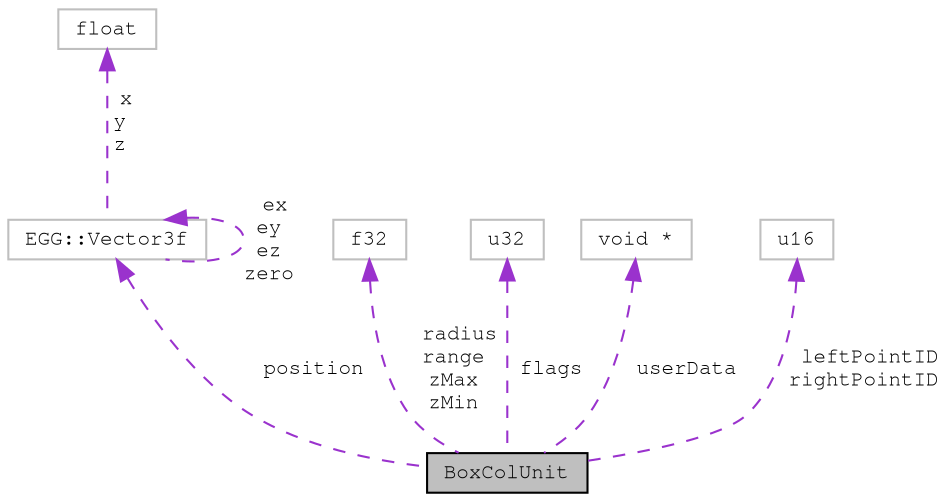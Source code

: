 digraph "BoxColUnit"
{
 // LATEX_PDF_SIZE
  edge [fontname="FreeMono",fontsize="10",labelfontname="FreeMono",labelfontsize="10"];
  node [fontname="FreeMono",fontsize="10",shape=record];
  Node1 [label="BoxColUnit",height=0.2,width=0.4,color="black", fillcolor="grey75", style="filled", fontcolor="black",tooltip=" "];
  Node2 -> Node1 [dir="back",color="darkorchid3",fontsize="10",style="dashed",label=" position" ,fontname="FreeMono"];
  Node2 [label="EGG::Vector3f",height=0.2,width=0.4,color="grey75", fillcolor="white", style="filled",URL="$struct_e_g_g_1_1_vector3f.html",tooltip=" "];
  Node3 -> Node2 [dir="back",color="darkorchid3",fontsize="10",style="dashed",label=" x\ny\nz" ,fontname="FreeMono"];
  Node3 [label="float",height=0.2,width=0.4,color="grey75", fillcolor="white", style="filled",tooltip=" "];
  Node2 -> Node2 [dir="back",color="darkorchid3",fontsize="10",style="dashed",label=" ex\ney\nez\nzero" ,fontname="FreeMono"];
  Node4 -> Node1 [dir="back",color="darkorchid3",fontsize="10",style="dashed",label=" radius\nrange\nzMax\nzMin" ,fontname="FreeMono"];
  Node4 [label="f32",height=0.2,width=0.4,color="grey75", fillcolor="white", style="filled",tooltip=" "];
  Node5 -> Node1 [dir="back",color="darkorchid3",fontsize="10",style="dashed",label=" flags" ,fontname="FreeMono"];
  Node5 [label="u32",height=0.2,width=0.4,color="grey75", fillcolor="white", style="filled",tooltip=" "];
  Node6 -> Node1 [dir="back",color="darkorchid3",fontsize="10",style="dashed",label=" userData" ,fontname="FreeMono"];
  Node6 [label="void *",height=0.2,width=0.4,color="grey75", fillcolor="white", style="filled",tooltip=" "];
  Node7 -> Node1 [dir="back",color="darkorchid3",fontsize="10",style="dashed",label=" leftPointID\nrightPointID" ,fontname="FreeMono"];
  Node7 [label="u16",height=0.2,width=0.4,color="grey75", fillcolor="white", style="filled",tooltip=" "];
}
